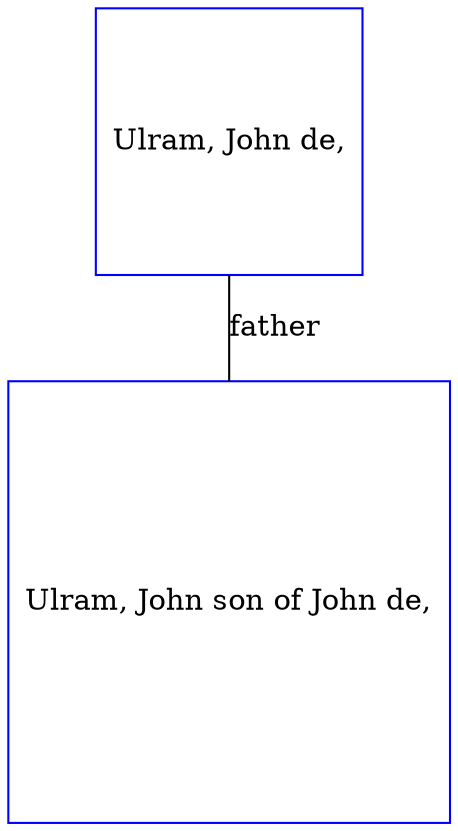 digraph D {
    edge [dir=none];    node [shape=box];    "008829"   [label="Ulram, John son of John de,", shape=box, regular=1, color="blue"] ;
"008830"   [label="Ulram, John de,", shape=box, regular=1, color="blue"] ;
008830->008829 [label="father",arrowsize=0.0]; 
}